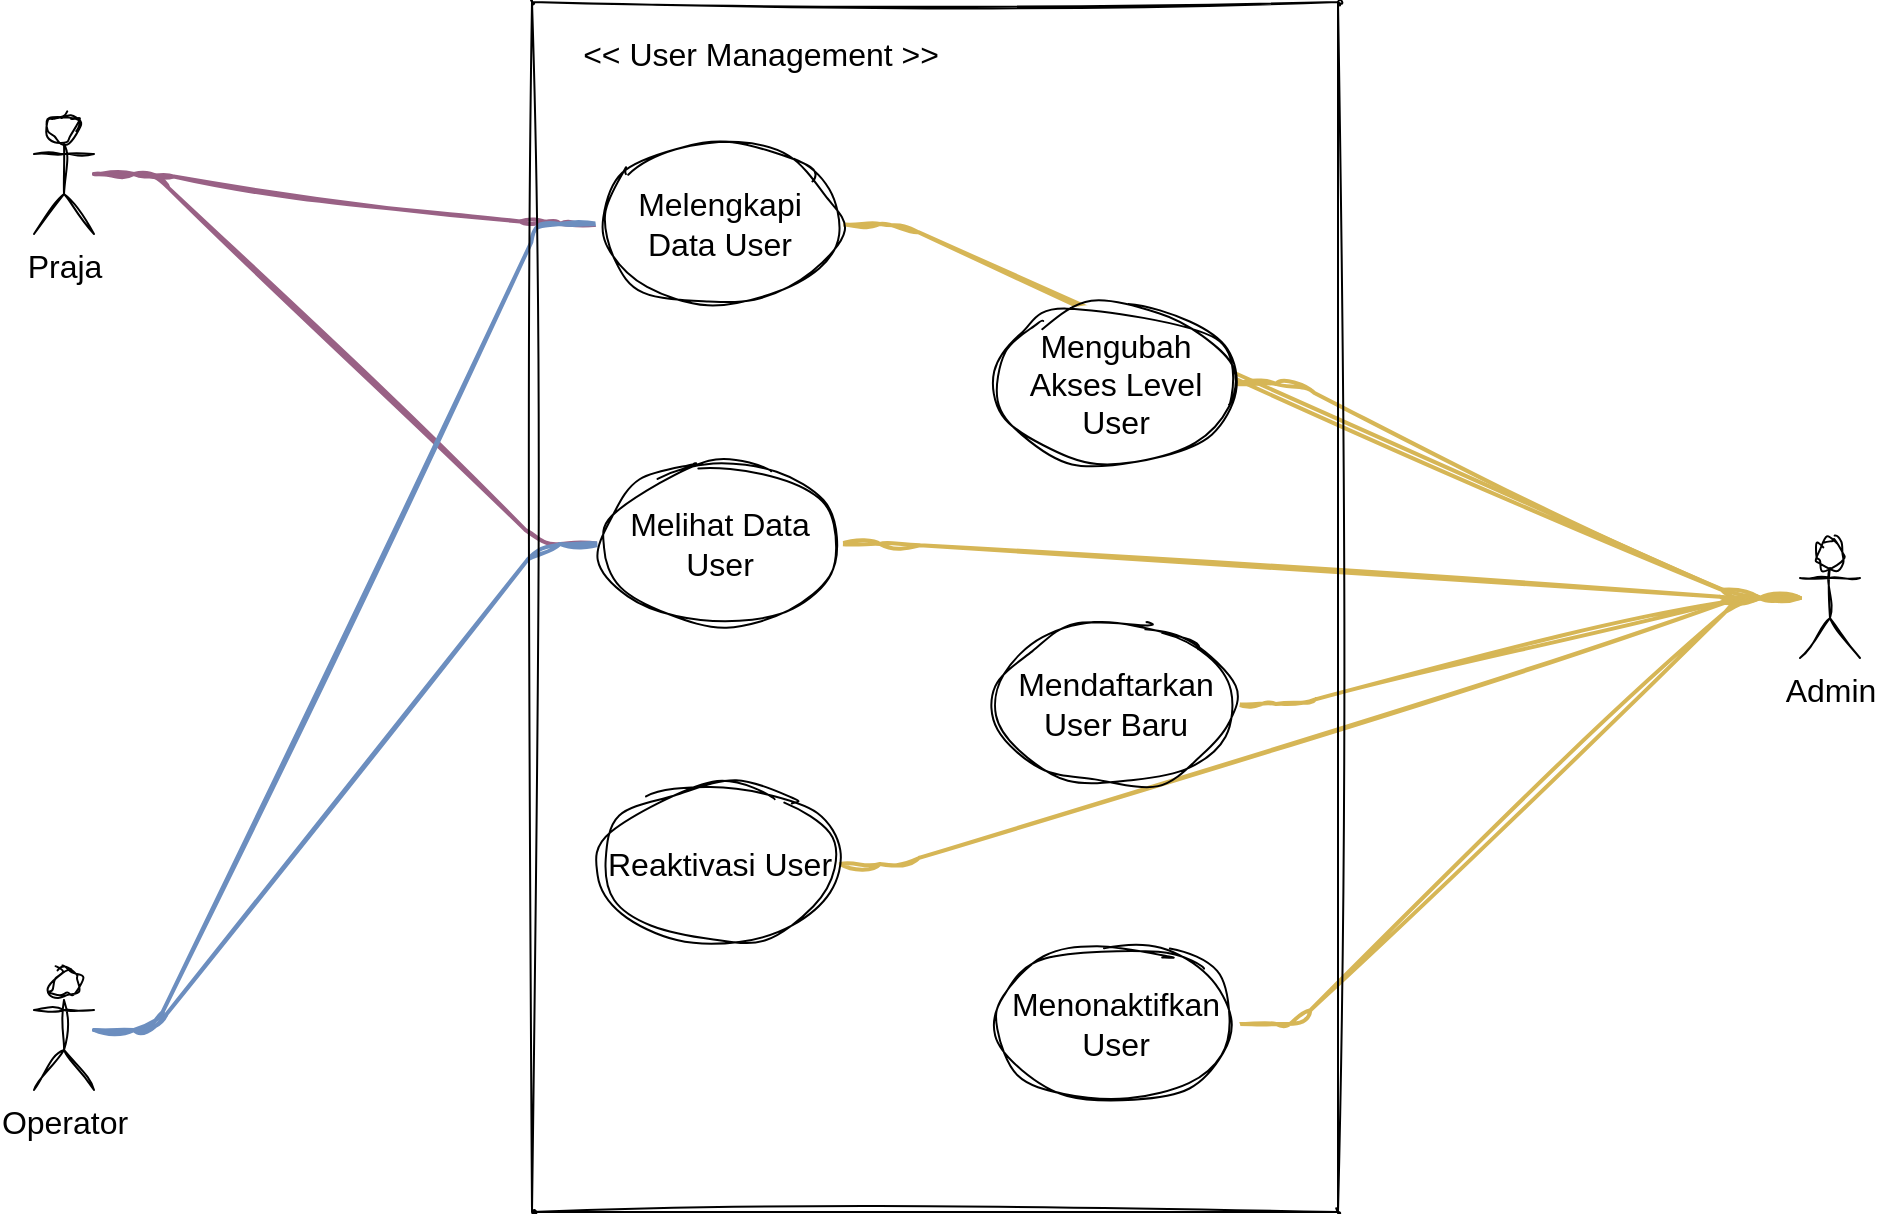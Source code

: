 <mxfile version="21.6.5" type="device">
  <diagram name="User Management" id="zFnO60_Mi9Ft-fXXFIYE">
    <mxGraphModel dx="1834" dy="1292" grid="0" gridSize="10" guides="1" tooltips="1" connect="1" arrows="1" fold="1" page="0" pageScale="1" pageWidth="850" pageHeight="1100" math="0" shadow="0">
      <root>
        <mxCell id="0" />
        <mxCell id="1" parent="0" />
        <mxCell id="CdoynNozBBKZbdQprvws-24" style="edgeStyle=entityRelationEdgeStyle;rounded=1;orthogonalLoop=1;jettySize=auto;html=1;fontSize=12;startSize=8;endSize=8;strokeWidth=2;endArrow=none;endFill=0;fillColor=#fff2cc;gradientColor=#ffd966;strokeColor=#d6b656;elbow=vertical;sketch=1;curveFitting=1;jiggle=2;" parent="1" source="CdoynNozBBKZbdQprvws-4" target="CdoynNozBBKZbdQprvws-14" edge="1">
          <mxGeometry relative="1" as="geometry" />
        </mxCell>
        <mxCell id="CdoynNozBBKZbdQprvws-22" style="edgeStyle=entityRelationEdgeStyle;rounded=1;orthogonalLoop=1;jettySize=auto;html=1;fontSize=12;startSize=8;endSize=8;strokeWidth=2;endArrow=none;endFill=0;fillColor=#fff2cc;gradientColor=#ffd966;strokeColor=#d6b656;elbow=vertical;sketch=1;curveFitting=1;jiggle=2;" parent="1" source="CdoynNozBBKZbdQprvws-4" target="CdoynNozBBKZbdQprvws-12" edge="1">
          <mxGeometry relative="1" as="geometry" />
        </mxCell>
        <mxCell id="CdoynNozBBKZbdQprvws-16" style="edgeStyle=entityRelationEdgeStyle;rounded=1;orthogonalLoop=1;jettySize=auto;html=1;fontSize=12;startSize=8;endSize=8;strokeWidth=2;endArrow=none;endFill=0;fillColor=#e6d0de;gradientColor=#d5739d;strokeColor=#996185;sketch=1;curveFitting=1;jiggle=2;" parent="1" source="CdoynNozBBKZbdQprvws-1" target="CdoynNozBBKZbdQprvws-7" edge="1">
          <mxGeometry relative="1" as="geometry" />
        </mxCell>
        <mxCell id="CdoynNozBBKZbdQprvws-17" style="edgeStyle=entityRelationEdgeStyle;rounded=1;orthogonalLoop=1;jettySize=auto;html=1;fontSize=12;startSize=8;endSize=8;strokeWidth=2;endArrow=none;endFill=0;fillColor=#e6d0de;gradientColor=#d5739d;strokeColor=#996185;sketch=1;curveFitting=1;jiggle=2;" parent="1" source="CdoynNozBBKZbdQprvws-1" target="CdoynNozBBKZbdQprvws-10" edge="1">
          <mxGeometry relative="1" as="geometry" />
        </mxCell>
        <mxCell id="CdoynNozBBKZbdQprvws-1" value="Praja" style="shape=umlActor;verticalLabelPosition=bottom;verticalAlign=top;html=1;outlineConnect=0;fontSize=16;rounded=1;sketch=1;curveFitting=1;jiggle=2;" parent="1" vertex="1">
          <mxGeometry x="-235" y="-166" width="30" height="60" as="geometry" />
        </mxCell>
        <mxCell id="CdoynNozBBKZbdQprvws-25" style="edgeStyle=entityRelationEdgeStyle;rounded=1;orthogonalLoop=1;jettySize=auto;html=1;fontSize=12;startSize=8;endSize=8;fillColor=#dae8fc;gradientColor=#7ea6e0;strokeColor=#6c8ebf;strokeWidth=2;endArrow=none;endFill=0;sketch=1;curveFitting=1;jiggle=2;" parent="1" source="CdoynNozBBKZbdQprvws-2" target="CdoynNozBBKZbdQprvws-7" edge="1">
          <mxGeometry relative="1" as="geometry" />
        </mxCell>
        <mxCell id="CdoynNozBBKZbdQprvws-26" style="edgeStyle=entityRelationEdgeStyle;rounded=1;orthogonalLoop=1;jettySize=auto;html=1;fontSize=12;startSize=8;endSize=8;fillColor=#dae8fc;gradientColor=#7ea6e0;strokeColor=#6c8ebf;strokeWidth=2;endArrow=none;endFill=0;sketch=1;curveFitting=1;jiggle=2;" parent="1" source="CdoynNozBBKZbdQprvws-2" target="CdoynNozBBKZbdQprvws-10" edge="1">
          <mxGeometry relative="1" as="geometry" />
        </mxCell>
        <mxCell id="CdoynNozBBKZbdQprvws-2" value="Operator" style="shape=umlActor;verticalLabelPosition=bottom;verticalAlign=top;html=1;outlineConnect=0;fontSize=16;rounded=1;sketch=1;curveFitting=1;jiggle=2;" parent="1" vertex="1">
          <mxGeometry x="-235" y="262" width="30" height="60" as="geometry" />
        </mxCell>
        <mxCell id="CdoynNozBBKZbdQprvws-18" style="edgeStyle=entityRelationEdgeStyle;rounded=1;orthogonalLoop=1;jettySize=auto;html=1;fontSize=12;startSize=8;endSize=8;strokeWidth=2;endArrow=none;endFill=0;fillColor=#fff2cc;gradientColor=#ffd966;strokeColor=#d6b656;elbow=vertical;sketch=1;curveFitting=1;jiggle=2;" parent="1" source="CdoynNozBBKZbdQprvws-4" target="CdoynNozBBKZbdQprvws-7" edge="1">
          <mxGeometry relative="1" as="geometry" />
        </mxCell>
        <mxCell id="CdoynNozBBKZbdQprvws-19" style="edgeStyle=entityRelationEdgeStyle;rounded=1;orthogonalLoop=1;jettySize=auto;html=1;fontSize=12;startSize=8;endSize=8;strokeWidth=2;endArrow=none;endFill=0;fillColor=#fff2cc;gradientColor=#ffd966;strokeColor=#d6b656;elbow=vertical;sketch=1;curveFitting=1;jiggle=2;" parent="1" source="CdoynNozBBKZbdQprvws-4" target="CdoynNozBBKZbdQprvws-8" edge="1">
          <mxGeometry relative="1" as="geometry" />
        </mxCell>
        <mxCell id="CdoynNozBBKZbdQprvws-20" style="edgeStyle=entityRelationEdgeStyle;rounded=1;orthogonalLoop=1;jettySize=auto;html=1;fontSize=12;startSize=8;endSize=8;strokeWidth=2;endArrow=none;endFill=0;fillColor=#fff2cc;gradientColor=#ffd966;strokeColor=#d6b656;elbow=vertical;sketch=1;curveFitting=1;jiggle=2;" parent="1" source="CdoynNozBBKZbdQprvws-4" target="CdoynNozBBKZbdQprvws-10" edge="1">
          <mxGeometry relative="1" as="geometry" />
        </mxCell>
        <mxCell id="CdoynNozBBKZbdQprvws-23" style="edgeStyle=entityRelationEdgeStyle;rounded=1;orthogonalLoop=1;jettySize=auto;html=1;fontSize=12;startSize=8;endSize=8;strokeWidth=2;endArrow=none;endFill=0;fillColor=#fff2cc;gradientColor=#ffd966;strokeColor=#d6b656;elbow=vertical;sketch=1;curveFitting=1;jiggle=2;" parent="1" source="CdoynNozBBKZbdQprvws-4" target="CdoynNozBBKZbdQprvws-13" edge="1">
          <mxGeometry relative="1" as="geometry" />
        </mxCell>
        <mxCell id="CdoynNozBBKZbdQprvws-4" value="Admin" style="shape=umlActor;verticalLabelPosition=bottom;verticalAlign=top;html=1;outlineConnect=0;fontSize=16;rounded=1;sketch=1;curveFitting=1;jiggle=2;" parent="1" vertex="1">
          <mxGeometry x="648" y="46" width="30" height="60" as="geometry" />
        </mxCell>
        <mxCell id="CdoynNozBBKZbdQprvws-5" value="" style="swimlane;startSize=0;fontSize=16;rounded=1;sketch=1;curveFitting=1;jiggle=2;" parent="1" vertex="1">
          <mxGeometry x="14" y="-222" width="403" height="605" as="geometry" />
        </mxCell>
        <mxCell id="CdoynNozBBKZbdQprvws-6" value="&amp;lt;&amp;lt; User Management &amp;gt;&amp;gt;" style="text;html=1;align=center;verticalAlign=middle;resizable=0;points=[];autosize=1;strokeColor=none;fillColor=none;fontSize=16;rounded=1;sketch=1;curveFitting=1;jiggle=2;" parent="CdoynNozBBKZbdQprvws-5" vertex="1">
          <mxGeometry x="16" y="10" width="196" height="31" as="geometry" />
        </mxCell>
        <mxCell id="CdoynNozBBKZbdQprvws-7" value="Melengkapi Data User" style="ellipse;whiteSpace=wrap;html=1;fontSize=16;rounded=1;sketch=1;curveFitting=1;jiggle=2;" parent="CdoynNozBBKZbdQprvws-5" vertex="1">
          <mxGeometry x="34" y="71" width="120" height="80" as="geometry" />
        </mxCell>
        <mxCell id="CdoynNozBBKZbdQprvws-8" value="Mengubah Akses Level User" style="ellipse;whiteSpace=wrap;html=1;fontSize=16;rounded=1;sketch=1;curveFitting=1;jiggle=2;" parent="CdoynNozBBKZbdQprvws-5" vertex="1">
          <mxGeometry x="232" y="151" width="120" height="80" as="geometry" />
        </mxCell>
        <mxCell id="CdoynNozBBKZbdQprvws-10" value="Melihat Data User" style="ellipse;whiteSpace=wrap;html=1;fontSize=16;rounded=1;sketch=1;curveFitting=1;jiggle=2;" parent="CdoynNozBBKZbdQprvws-5" vertex="1">
          <mxGeometry x="34" y="231" width="120" height="80" as="geometry" />
        </mxCell>
        <mxCell id="CdoynNozBBKZbdQprvws-12" value="Mendaftarkan User Baru" style="ellipse;whiteSpace=wrap;html=1;fontSize=16;rounded=1;sketch=1;curveFitting=1;jiggle=2;" parent="CdoynNozBBKZbdQprvws-5" vertex="1">
          <mxGeometry x="232" y="311" width="120" height="80" as="geometry" />
        </mxCell>
        <mxCell id="CdoynNozBBKZbdQprvws-13" value="Menonaktifkan User" style="ellipse;whiteSpace=wrap;html=1;fontSize=16;rounded=1;sketch=1;curveFitting=1;jiggle=2;" parent="CdoynNozBBKZbdQprvws-5" vertex="1">
          <mxGeometry x="232" y="471" width="120" height="80" as="geometry" />
        </mxCell>
        <mxCell id="CdoynNozBBKZbdQprvws-14" value="Reaktivasi User" style="ellipse;whiteSpace=wrap;html=1;fontSize=16;rounded=1;sketch=1;curveFitting=1;jiggle=2;" parent="CdoynNozBBKZbdQprvws-5" vertex="1">
          <mxGeometry x="34" y="391" width="120" height="80" as="geometry" />
        </mxCell>
      </root>
    </mxGraphModel>
  </diagram>
</mxfile>
